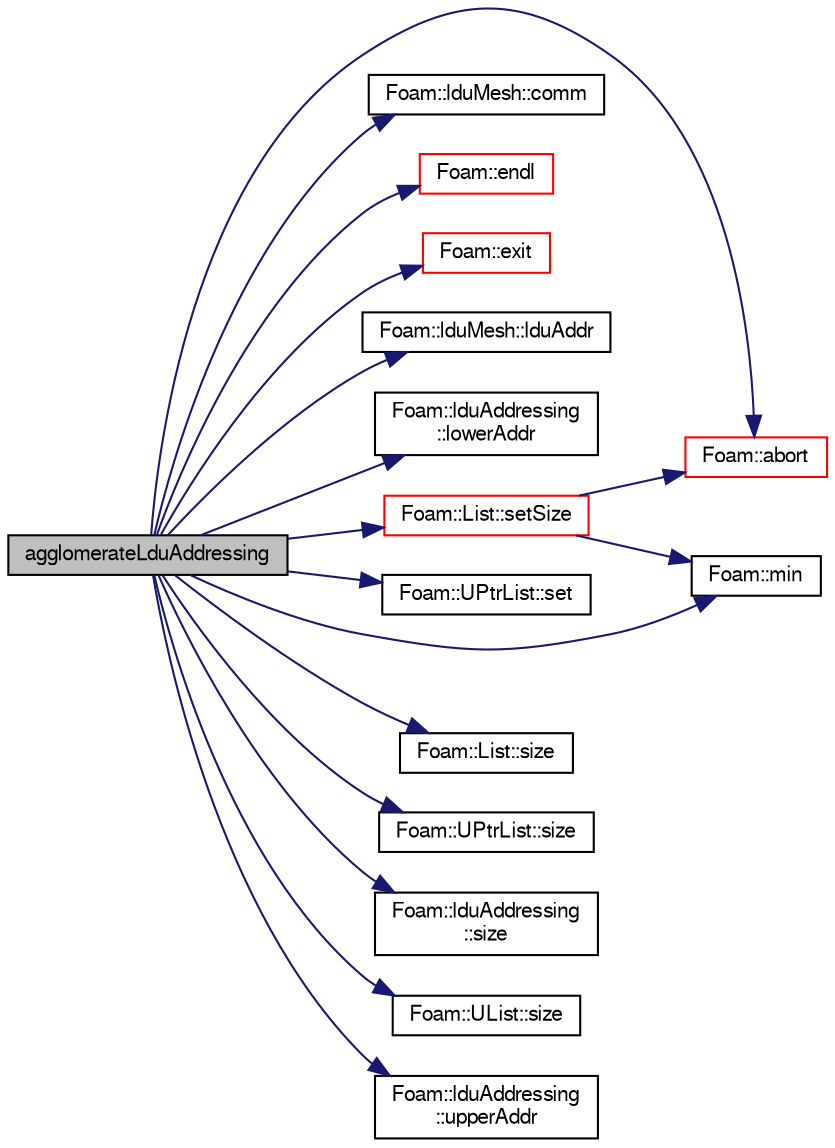 digraph "agglomerateLduAddressing"
{
  bgcolor="transparent";
  edge [fontname="FreeSans",fontsize="10",labelfontname="FreeSans",labelfontsize="10"];
  node [fontname="FreeSans",fontsize="10",shape=record];
  rankdir="LR";
  Node1 [label="agglomerateLduAddressing",height=0.2,width=0.4,color="black", fillcolor="grey75", style="filled" fontcolor="black"];
  Node1 -> Node2 [color="midnightblue",fontsize="10",style="solid",fontname="FreeSans"];
  Node2 [label="Foam::abort",height=0.2,width=0.4,color="red",URL="$a10237.html#a447107a607d03e417307c203fa5fb44b"];
  Node1 -> Node3 [color="midnightblue",fontsize="10",style="solid",fontname="FreeSans"];
  Node3 [label="Foam::lduMesh::comm",height=0.2,width=0.4,color="black",URL="$a01247.html#a0cbbacb7f81d23eab556e8696b08bdb2",tooltip="Return communicator used for parallel communication. "];
  Node1 -> Node4 [color="midnightblue",fontsize="10",style="solid",fontname="FreeSans"];
  Node4 [label="Foam::endl",height=0.2,width=0.4,color="red",URL="$a10237.html#a2db8fe02a0d3909e9351bb4275b23ce4",tooltip="Add newline and flush stream. "];
  Node1 -> Node5 [color="midnightblue",fontsize="10",style="solid",fontname="FreeSans"];
  Node5 [label="Foam::exit",height=0.2,width=0.4,color="red",URL="$a10237.html#a06ca7250d8e89caf05243ec094843642"];
  Node1 -> Node6 [color="midnightblue",fontsize="10",style="solid",fontname="FreeSans"];
  Node6 [label="Foam::lduMesh::lduAddr",height=0.2,width=0.4,color="black",URL="$a01247.html#af9d1b76b0bf69742df5ae6ea9ccdc729",tooltip="Return ldu addressing. "];
  Node1 -> Node7 [color="midnightblue",fontsize="10",style="solid",fontname="FreeSans"];
  Node7 [label="Foam::lduAddressing\l::lowerAddr",height=0.2,width=0.4,color="black",URL="$a01240.html#acd71c2321f86cb61103e8d46142d19b3",tooltip="Return lower addressing. "];
  Node1 -> Node8 [color="midnightblue",fontsize="10",style="solid",fontname="FreeSans"];
  Node8 [label="Foam::min",height=0.2,width=0.4,color="black",URL="$a10237.html#a253e112ad2d56d96230ff39ea7f442dc"];
  Node1 -> Node9 [color="midnightblue",fontsize="10",style="solid",fontname="FreeSans"];
  Node9 [label="Foam::UPtrList::set",height=0.2,width=0.4,color="black",URL="$a02692.html#affa9210cfaa91a145f3a9618d4ef3baf",tooltip="Is element set. "];
  Node1 -> Node10 [color="midnightblue",fontsize="10",style="solid",fontname="FreeSans"];
  Node10 [label="Foam::List::setSize",height=0.2,width=0.4,color="red",URL="$a01325.html#aedb985ffeaf1bdbfeccc2a8730405703",tooltip="Reset size of List. "];
  Node10 -> Node2 [color="midnightblue",fontsize="10",style="solid",fontname="FreeSans"];
  Node10 -> Node8 [color="midnightblue",fontsize="10",style="solid",fontname="FreeSans"];
  Node1 -> Node11 [color="midnightblue",fontsize="10",style="solid",fontname="FreeSans"];
  Node11 [label="Foam::List::size",height=0.2,width=0.4,color="black",URL="$a01325.html#a8a5f6fa29bd4b500caf186f60245b384",tooltip="Override size to be inconsistent with allocated storage. "];
  Node1 -> Node12 [color="midnightblue",fontsize="10",style="solid",fontname="FreeSans"];
  Node12 [label="Foam::UPtrList::size",height=0.2,width=0.4,color="black",URL="$a02692.html#a723361dc2020160f5492e8fe2d09fa44",tooltip="Return the number of elements in the UPtrList. "];
  Node1 -> Node13 [color="midnightblue",fontsize="10",style="solid",fontname="FreeSans"];
  Node13 [label="Foam::lduAddressing\l::size",height=0.2,width=0.4,color="black",URL="$a01240.html#a65cea301e2d6033c43932d12d91c792f",tooltip="Return number of equations. "];
  Node1 -> Node14 [color="midnightblue",fontsize="10",style="solid",fontname="FreeSans"];
  Node14 [label="Foam::UList::size",height=0.2,width=0.4,color="black",URL="$a02659.html#a723361dc2020160f5492e8fe2d09fa44",tooltip="Return the number of elements in the UList. "];
  Node1 -> Node15 [color="midnightblue",fontsize="10",style="solid",fontname="FreeSans"];
  Node15 [label="Foam::lduAddressing\l::upperAddr",height=0.2,width=0.4,color="black",URL="$a01240.html#ac0baafb7743d958e9e27804c8c53f1b8",tooltip="Return upper addressing. "];
}
